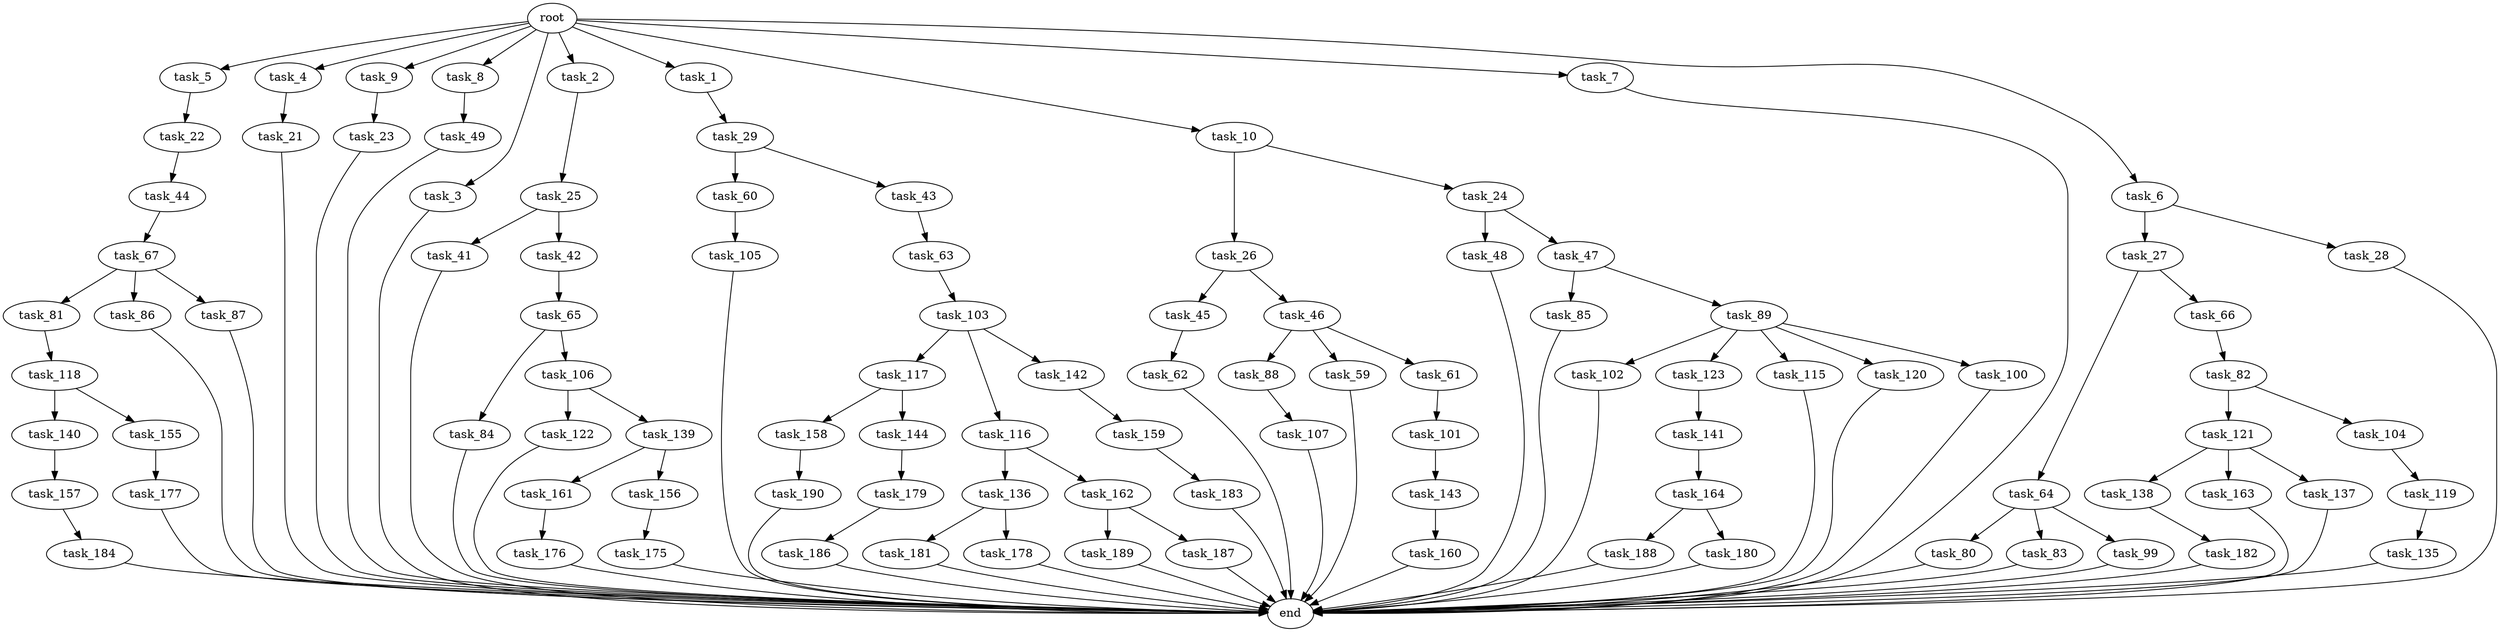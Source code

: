 digraph G {
  task_136 [size="4209067950.080000"];
  task_41 [size="8589934592.000000"];
  task_27 [size="1374389534.720000"];
  task_122 [size="343597383.680000"];
  task_117 [size="6957847019.520000"];
  task_119 [size="8589934592.000000"];
  task_181 [size="5497558138.880000"];
  task_182 [size="4209067950.080000"];
  task_189 [size="2147483648.000000"];
  task_187 [size="2147483648.000000"];
  task_5 [size="10.240000"];
  task_4 [size="10.240000"];
  task_121 [size="8589934592.000000"];
  task_84 [size="3092376453.120000"];
  task_81 [size="343597383.680000"];
  task_143 [size="773094113.280000"];
  task_26 [size="3092376453.120000"];
  task_64 [size="6957847019.520000"];
  task_103 [size="5497558138.880000"];
  task_118 [size="343597383.680000"];
  task_141 [size="8589934592.000000"];
  task_190 [size="4209067950.080000"];
  task_116 [size="6957847019.520000"];
  task_28 [size="1374389534.720000"];
  task_102 [size="2147483648.000000"];
  task_82 [size="2147483648.000000"];
  task_9 [size="10.240000"];
  task_44 [size="5497558138.880000"];
  task_142 [size="6957847019.520000"];
  task_183 [size="4209067950.080000"];
  task_88 [size="8589934592.000000"];
  root [size="0.000000"];
  task_8 [size="10.240000"];
  task_86 [size="343597383.680000"];
  task_160 [size="2147483648.000000"];
  task_21 [size="8589934592.000000"];
  task_179 [size="343597383.680000"];
  task_80 [size="2147483648.000000"];
  task_83 [size="2147483648.000000"];
  task_138 [size="1374389534.720000"];
  task_105 [size="8589934592.000000"];
  task_60 [size="343597383.680000"];
  task_188 [size="773094113.280000"];
  task_140 [size="6957847019.520000"];
  task_158 [size="773094113.280000"];
  task_24 [size="3092376453.120000"];
  task_180 [size="773094113.280000"];
  task_157 [size="4209067950.080000"];
  task_104 [size="8589934592.000000"];
  task_177 [size="4209067950.080000"];
  task_106 [size="3092376453.120000"];
  task_43 [size="343597383.680000"];
  task_63 [size="5497558138.880000"];
  task_22 [size="8589934592.000000"];
  task_3 [size="10.240000"];
  task_139 [size="343597383.680000"];
  end [size="0.000000"];
  task_144 [size="773094113.280000"];
  task_59 [size="8589934592.000000"];
  task_85 [size="4209067950.080000"];
  task_66 [size="6957847019.520000"];
  task_176 [size="8589934592.000000"];
  task_62 [size="1374389534.720000"];
  task_163 [size="1374389534.720000"];
  task_161 [size="1374389534.720000"];
  task_107 [size="8589934592.000000"];
  task_137 [size="1374389534.720000"];
  task_48 [size="6957847019.520000"];
  task_45 [size="8589934592.000000"];
  task_46 [size="8589934592.000000"];
  task_99 [size="2147483648.000000"];
  task_162 [size="4209067950.080000"];
  task_2 [size="10.240000"];
  task_1 [size="10.240000"];
  task_25 [size="1374389534.720000"];
  task_156 [size="1374389534.720000"];
  task_29 [size="773094113.280000"];
  task_123 [size="2147483648.000000"];
  task_23 [size="2147483648.000000"];
  task_87 [size="343597383.680000"];
  task_184 [size="773094113.280000"];
  task_42 [size="8589934592.000000"];
  task_178 [size="5497558138.880000"];
  task_164 [size="4209067950.080000"];
  task_49 [size="6957847019.520000"];
  task_155 [size="6957847019.520000"];
  task_10 [size="10.240000"];
  task_65 [size="1374389534.720000"];
  task_67 [size="1374389534.720000"];
  task_7 [size="10.240000"];
  task_135 [size="6957847019.520000"];
  task_115 [size="2147483648.000000"];
  task_120 [size="2147483648.000000"];
  task_47 [size="6957847019.520000"];
  task_100 [size="2147483648.000000"];
  task_89 [size="4209067950.080000"];
  task_6 [size="10.240000"];
  task_61 [size="8589934592.000000"];
  task_101 [size="343597383.680000"];
  task_186 [size="1374389534.720000"];
  task_159 [size="2147483648.000000"];
  task_175 [size="8589934592.000000"];

  task_136 -> task_178 [size="536870912.000000"];
  task_136 -> task_181 [size="536870912.000000"];
  task_41 -> end [size="1.000000"];
  task_27 -> task_66 [size="679477248.000000"];
  task_27 -> task_64 [size="679477248.000000"];
  task_122 -> end [size="1.000000"];
  task_117 -> task_158 [size="75497472.000000"];
  task_117 -> task_144 [size="75497472.000000"];
  task_119 -> task_135 [size="679477248.000000"];
  task_181 -> end [size="1.000000"];
  task_182 -> end [size="1.000000"];
  task_189 -> end [size="1.000000"];
  task_187 -> end [size="1.000000"];
  task_5 -> task_22 [size="838860800.000000"];
  task_4 -> task_21 [size="838860800.000000"];
  task_121 -> task_137 [size="134217728.000000"];
  task_121 -> task_138 [size="134217728.000000"];
  task_121 -> task_163 [size="134217728.000000"];
  task_84 -> end [size="1.000000"];
  task_81 -> task_118 [size="33554432.000000"];
  task_143 -> task_160 [size="209715200.000000"];
  task_26 -> task_45 [size="838860800.000000"];
  task_26 -> task_46 [size="838860800.000000"];
  task_64 -> task_83 [size="209715200.000000"];
  task_64 -> task_99 [size="209715200.000000"];
  task_64 -> task_80 [size="209715200.000000"];
  task_103 -> task_142 [size="679477248.000000"];
  task_103 -> task_116 [size="679477248.000000"];
  task_103 -> task_117 [size="679477248.000000"];
  task_118 -> task_140 [size="679477248.000000"];
  task_118 -> task_155 [size="679477248.000000"];
  task_141 -> task_164 [size="411041792.000000"];
  task_190 -> end [size="1.000000"];
  task_116 -> task_136 [size="411041792.000000"];
  task_116 -> task_162 [size="411041792.000000"];
  task_28 -> end [size="1.000000"];
  task_102 -> end [size="1.000000"];
  task_82 -> task_104 [size="838860800.000000"];
  task_82 -> task_121 [size="838860800.000000"];
  task_9 -> task_23 [size="209715200.000000"];
  task_44 -> task_67 [size="134217728.000000"];
  task_142 -> task_159 [size="209715200.000000"];
  task_183 -> end [size="1.000000"];
  task_88 -> task_107 [size="838860800.000000"];
  root -> task_8 [size="1.000000"];
  root -> task_10 [size="1.000000"];
  root -> task_2 [size="1.000000"];
  root -> task_5 [size="1.000000"];
  root -> task_4 [size="1.000000"];
  root -> task_9 [size="1.000000"];
  root -> task_1 [size="1.000000"];
  root -> task_7 [size="1.000000"];
  root -> task_6 [size="1.000000"];
  root -> task_3 [size="1.000000"];
  task_8 -> task_49 [size="679477248.000000"];
  task_86 -> end [size="1.000000"];
  task_160 -> end [size="1.000000"];
  task_21 -> end [size="1.000000"];
  task_179 -> task_186 [size="134217728.000000"];
  task_80 -> end [size="1.000000"];
  task_83 -> end [size="1.000000"];
  task_138 -> task_182 [size="411041792.000000"];
  task_105 -> end [size="1.000000"];
  task_60 -> task_105 [size="838860800.000000"];
  task_188 -> end [size="1.000000"];
  task_140 -> task_157 [size="411041792.000000"];
  task_158 -> task_190 [size="411041792.000000"];
  task_24 -> task_47 [size="679477248.000000"];
  task_24 -> task_48 [size="679477248.000000"];
  task_180 -> end [size="1.000000"];
  task_157 -> task_184 [size="75497472.000000"];
  task_104 -> task_119 [size="838860800.000000"];
  task_177 -> end [size="1.000000"];
  task_106 -> task_139 [size="33554432.000000"];
  task_106 -> task_122 [size="33554432.000000"];
  task_43 -> task_63 [size="536870912.000000"];
  task_63 -> task_103 [size="536870912.000000"];
  task_22 -> task_44 [size="536870912.000000"];
  task_3 -> end [size="1.000000"];
  task_139 -> task_161 [size="134217728.000000"];
  task_139 -> task_156 [size="134217728.000000"];
  task_144 -> task_179 [size="33554432.000000"];
  task_59 -> end [size="1.000000"];
  task_85 -> end [size="1.000000"];
  task_66 -> task_82 [size="209715200.000000"];
  task_176 -> end [size="1.000000"];
  task_62 -> end [size="1.000000"];
  task_163 -> end [size="1.000000"];
  task_161 -> task_176 [size="838860800.000000"];
  task_107 -> end [size="1.000000"];
  task_137 -> end [size="1.000000"];
  task_48 -> end [size="1.000000"];
  task_45 -> task_62 [size="134217728.000000"];
  task_46 -> task_59 [size="838860800.000000"];
  task_46 -> task_61 [size="838860800.000000"];
  task_46 -> task_88 [size="838860800.000000"];
  task_99 -> end [size="1.000000"];
  task_162 -> task_189 [size="209715200.000000"];
  task_162 -> task_187 [size="209715200.000000"];
  task_2 -> task_25 [size="134217728.000000"];
  task_1 -> task_29 [size="75497472.000000"];
  task_25 -> task_41 [size="838860800.000000"];
  task_25 -> task_42 [size="838860800.000000"];
  task_156 -> task_175 [size="838860800.000000"];
  task_29 -> task_60 [size="33554432.000000"];
  task_29 -> task_43 [size="33554432.000000"];
  task_123 -> task_141 [size="838860800.000000"];
  task_23 -> end [size="1.000000"];
  task_87 -> end [size="1.000000"];
  task_184 -> end [size="1.000000"];
  task_42 -> task_65 [size="134217728.000000"];
  task_178 -> end [size="1.000000"];
  task_164 -> task_188 [size="75497472.000000"];
  task_164 -> task_180 [size="75497472.000000"];
  task_49 -> end [size="1.000000"];
  task_155 -> task_177 [size="411041792.000000"];
  task_10 -> task_24 [size="301989888.000000"];
  task_10 -> task_26 [size="301989888.000000"];
  task_65 -> task_84 [size="301989888.000000"];
  task_65 -> task_106 [size="301989888.000000"];
  task_67 -> task_81 [size="33554432.000000"];
  task_67 -> task_86 [size="33554432.000000"];
  task_67 -> task_87 [size="33554432.000000"];
  task_7 -> end [size="1.000000"];
  task_135 -> end [size="1.000000"];
  task_115 -> end [size="1.000000"];
  task_120 -> end [size="1.000000"];
  task_47 -> task_85 [size="411041792.000000"];
  task_47 -> task_89 [size="411041792.000000"];
  task_100 -> end [size="1.000000"];
  task_89 -> task_120 [size="209715200.000000"];
  task_89 -> task_102 [size="209715200.000000"];
  task_89 -> task_100 [size="209715200.000000"];
  task_89 -> task_115 [size="209715200.000000"];
  task_89 -> task_123 [size="209715200.000000"];
  task_6 -> task_27 [size="134217728.000000"];
  task_6 -> task_28 [size="134217728.000000"];
  task_61 -> task_101 [size="33554432.000000"];
  task_101 -> task_143 [size="75497472.000000"];
  task_186 -> end [size="1.000000"];
  task_159 -> task_183 [size="411041792.000000"];
  task_175 -> end [size="1.000000"];
}

